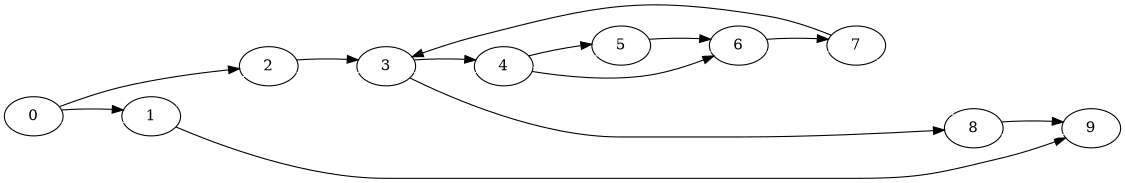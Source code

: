 digraph G {   ranksep=.75; size = "7.5,7.5";constraint=false;   rankdir=LR;     {edge [color=white]      0->1->2->3->4->5->6->7->8->9      }   0->1   0->2   1->9   2->3   3->8   3->4   4->5   4->6   5->6   6->7   7->3   8->9   9}